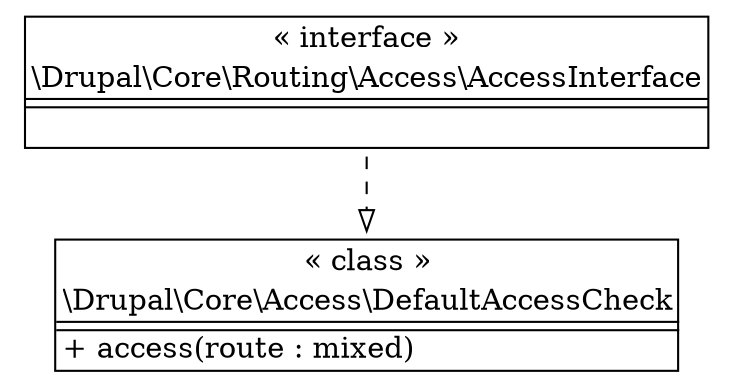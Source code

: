 digraph "Class Diagram" {
  node [shape=plaintext]
  "\\Drupal\\Core\\Access\\DefaultAccessCheck" [
    label=<
<table border="1" cellpadding="2" cellspacing="0" cellborder="0">
<tr><td align="center">&laquo; class &raquo;</td></tr>
<tr><td align="center" title="class DefaultAccessCheck">\\Drupal\\Core\\Access\\DefaultAccessCheck</td></tr><hr />
<tr><td></td></tr>
<hr />
<tr><td align="left" title="public access">+ access(route : mixed)</td></tr>
</table>
  >
  ];
  "\\Drupal\\Core\\Routing\\Access\\AccessInterface" [
    label=<
<table border="1" cellpadding="2" cellspacing="0" cellborder="0">
<tr><td align="center">&laquo; interface &raquo;</td></tr>
<tr><td align="center" title="interface AccessInterface">\\Drupal\\Core\\Routing\\Access\\AccessInterface</td></tr><hr />
<tr><td></td></tr>
<hr />
<tr><td>&nbsp;</td></tr>
</table>
  >
  ];
"\\Drupal\\Core\\Routing\\Access\\AccessInterface" -> "\\Drupal\\Core\\Access\\DefaultAccessCheck" [arrowhead="empty" style="dashed"];

}
